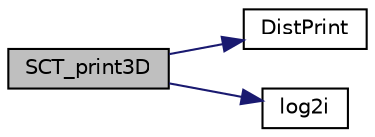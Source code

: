 digraph "SCT_print3D"
{
 // LATEX_PDF_SIZE
  edge [fontname="Helvetica",fontsize="10",labelfontname="Helvetica",labelfontsize="10"];
  node [fontname="Helvetica",fontsize="10",shape=record];
  rankdir="LR";
  Node1 [label="SCT_print3D",height=0.2,width=0.4,color="black", fillcolor="grey75", style="filled", fontcolor="black",tooltip=" "];
  Node1 -> Node2 [color="midnightblue",fontsize="10",style="solid",fontname="Helvetica"];
  Node2 [label="DistPrint",height=0.2,width=0.4,color="black", fillcolor="white", style="filled",URL="$sec__structs_8c.html#a2898f6d276d43fd7cb8154cddcb75bab",tooltip=" "];
  Node1 -> Node3 [color="midnightblue",fontsize="10",style="solid",fontname="Helvetica"];
  Node3 [label="log2i",height=0.2,width=0.4,color="black", fillcolor="white", style="filled",URL="$superlu__defs_8h.html#a136c4bd713589ca86dffdc11ae5477ea",tooltip=" "];
}
